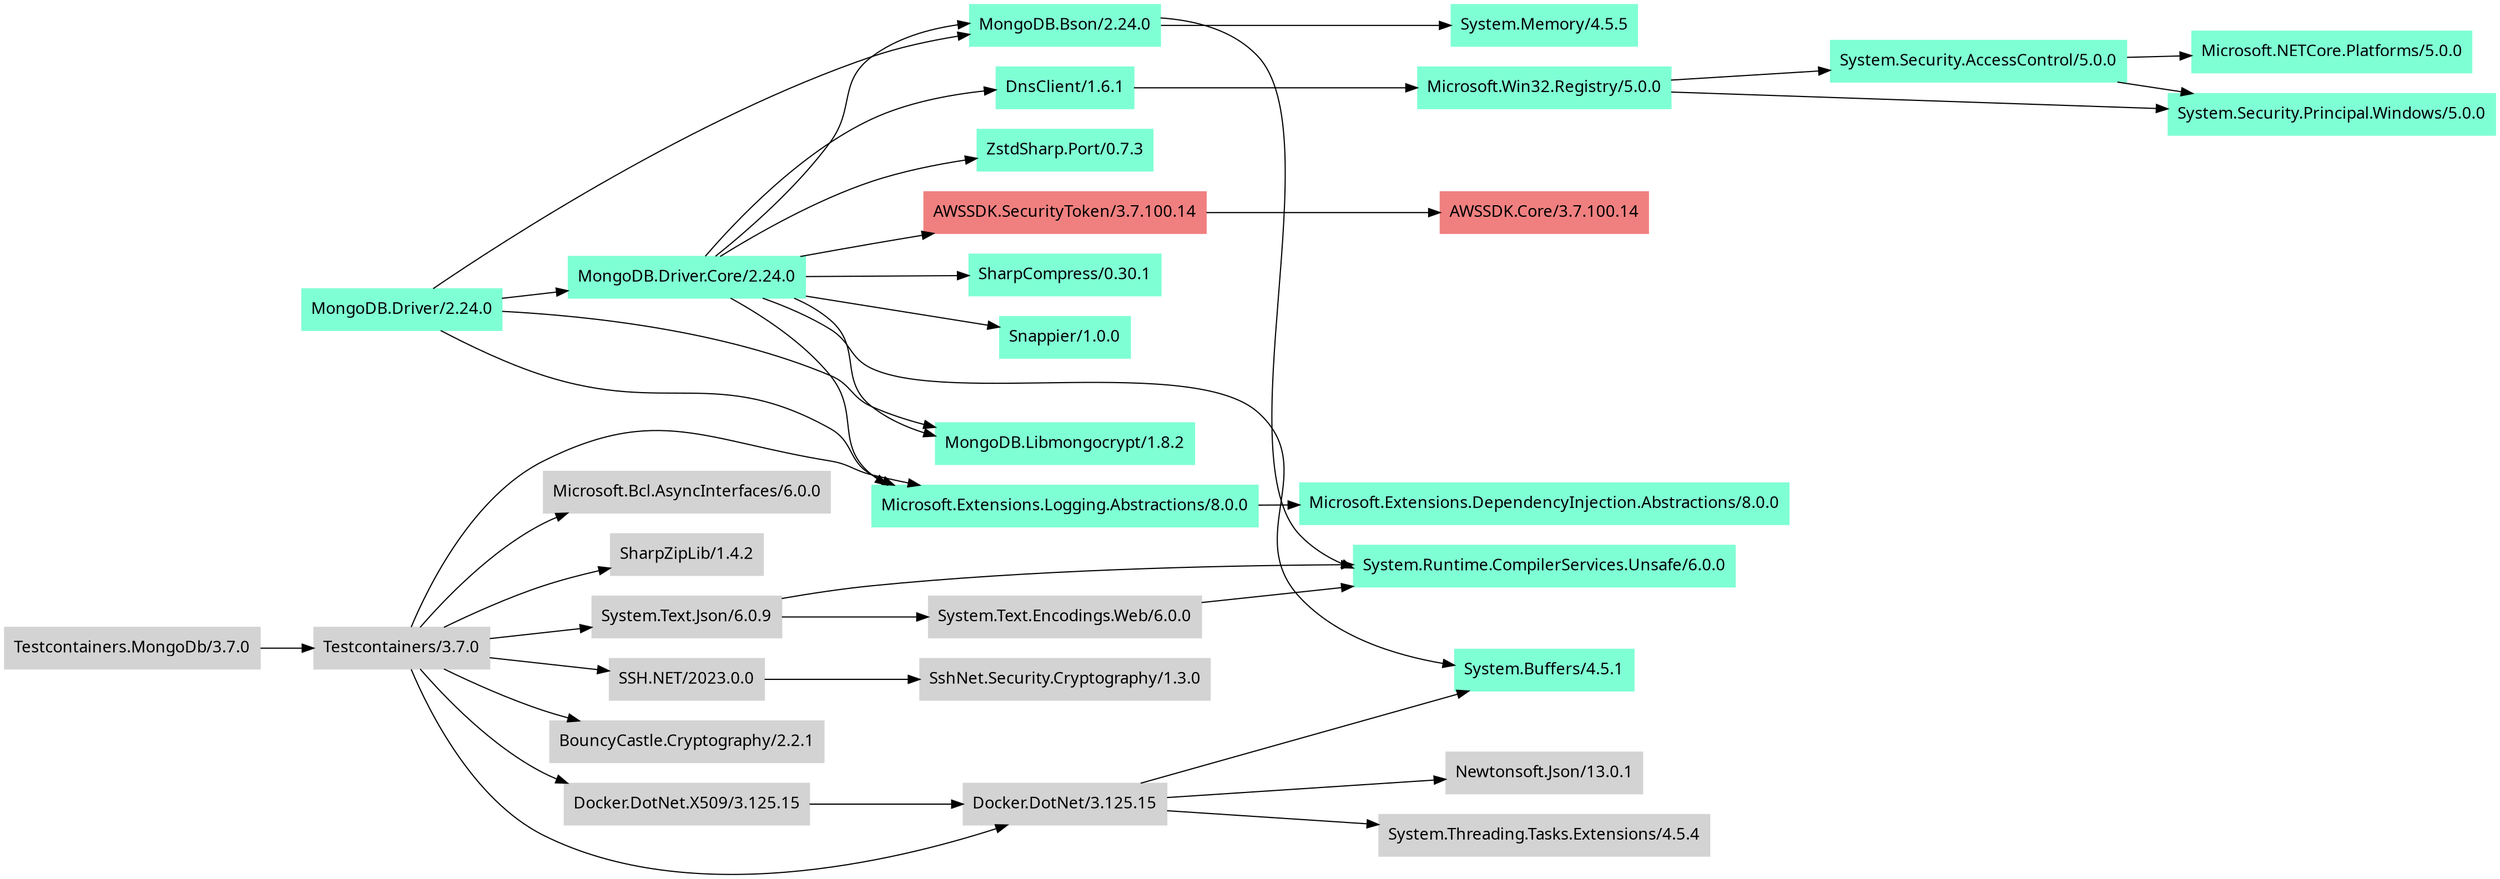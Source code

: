 ﻿# Generated by https://github.com/0xced/Chisel
digraph
{
  rankdir=LR
  node [ fontname = "Segoe UI, sans-serif", shape = box, style = filled, color = aquamarine ]

  "AWSSDK.Core/3.7.100.14" [ color = lightcoral ]
  "AWSSDK.SecurityToken/3.7.100.14" [ color = lightcoral ]
  "BouncyCastle.Cryptography/2.2.1" [ color = lightgray ]
  "DnsClient/1.6.1"
  "Docker.DotNet.X509/3.125.15" [ color = lightgray ]
  "Docker.DotNet/3.125.15" [ color = lightgray ]
  "Microsoft.Bcl.AsyncInterfaces/6.0.0" [ color = lightgray ]
  "Microsoft.Extensions.DependencyInjection.Abstractions/8.0.0"
  "Microsoft.Extensions.Logging.Abstractions/8.0.0"
  "Microsoft.NETCore.Platforms/5.0.0"
  "Microsoft.Win32.Registry/5.0.0"
  "MongoDB.Bson/2.24.0"
  "MongoDB.Driver.Core/2.24.0"
  "MongoDB.Driver/2.24.0"
  "MongoDB.Libmongocrypt/1.8.2"
  "Newtonsoft.Json/13.0.1" [ color = lightgray ]
  "SharpCompress/0.30.1"
  "SharpZipLib/1.4.2" [ color = lightgray ]
  "Snappier/1.0.0"
  "SSH.NET/2023.0.0" [ color = lightgray ]
  "SshNet.Security.Cryptography/1.3.0" [ color = lightgray ]
  "System.Buffers/4.5.1"
  "System.Memory/4.5.5"
  "System.Runtime.CompilerServices.Unsafe/6.0.0"
  "System.Security.AccessControl/5.0.0"
  "System.Security.Principal.Windows/5.0.0"
  "System.Text.Encodings.Web/6.0.0" [ color = lightgray ]
  "System.Text.Json/6.0.9" [ color = lightgray ]
  "System.Threading.Tasks.Extensions/4.5.4" [ color = lightgray ]
  "Testcontainers.MongoDb/3.7.0" [ color = lightgray ]
  "Testcontainers/3.7.0" [ color = lightgray ]
  "ZstdSharp.Port/0.7.3"

  "AWSSDK.SecurityToken/3.7.100.14" -> "AWSSDK.Core/3.7.100.14"
  "DnsClient/1.6.1" -> "Microsoft.Win32.Registry/5.0.0"
  "Docker.DotNet.X509/3.125.15" -> "Docker.DotNet/3.125.15"
  "Docker.DotNet/3.125.15" -> "Newtonsoft.Json/13.0.1"
  "Docker.DotNet/3.125.15" -> "System.Buffers/4.5.1"
  "Docker.DotNet/3.125.15" -> "System.Threading.Tasks.Extensions/4.5.4"
  "Microsoft.Extensions.Logging.Abstractions/8.0.0" -> "Microsoft.Extensions.DependencyInjection.Abstractions/8.0.0"
  "Microsoft.Win32.Registry/5.0.0" -> "System.Security.AccessControl/5.0.0"
  "Microsoft.Win32.Registry/5.0.0" -> "System.Security.Principal.Windows/5.0.0"
  "MongoDB.Bson/2.24.0" -> "System.Memory/4.5.5"
  "MongoDB.Bson/2.24.0" -> "System.Runtime.CompilerServices.Unsafe/6.0.0"
  "MongoDB.Driver.Core/2.24.0" -> "AWSSDK.SecurityToken/3.7.100.14"
  "MongoDB.Driver.Core/2.24.0" -> "DnsClient/1.6.1"
  "MongoDB.Driver.Core/2.24.0" -> "Microsoft.Extensions.Logging.Abstractions/8.0.0"
  "MongoDB.Driver.Core/2.24.0" -> "MongoDB.Bson/2.24.0"
  "MongoDB.Driver.Core/2.24.0" -> "MongoDB.Libmongocrypt/1.8.2"
  "MongoDB.Driver.Core/2.24.0" -> "SharpCompress/0.30.1"
  "MongoDB.Driver.Core/2.24.0" -> "Snappier/1.0.0"
  "MongoDB.Driver.Core/2.24.0" -> "System.Buffers/4.5.1"
  "MongoDB.Driver.Core/2.24.0" -> "ZstdSharp.Port/0.7.3"
  "MongoDB.Driver/2.24.0" -> "Microsoft.Extensions.Logging.Abstractions/8.0.0"
  "MongoDB.Driver/2.24.0" -> "MongoDB.Bson/2.24.0"
  "MongoDB.Driver/2.24.0" -> "MongoDB.Driver.Core/2.24.0"
  "MongoDB.Driver/2.24.0" -> "MongoDB.Libmongocrypt/1.8.2"
  "SSH.NET/2023.0.0" -> "SshNet.Security.Cryptography/1.3.0"
  "System.Security.AccessControl/5.0.0" -> "Microsoft.NETCore.Platforms/5.0.0"
  "System.Security.AccessControl/5.0.0" -> "System.Security.Principal.Windows/5.0.0"
  "System.Text.Encodings.Web/6.0.0" -> "System.Runtime.CompilerServices.Unsafe/6.0.0"
  "System.Text.Json/6.0.9" -> "System.Runtime.CompilerServices.Unsafe/6.0.0"
  "System.Text.Json/6.0.9" -> "System.Text.Encodings.Web/6.0.0"
  "Testcontainers.MongoDb/3.7.0" -> "Testcontainers/3.7.0"
  "Testcontainers/3.7.0" -> "BouncyCastle.Cryptography/2.2.1"
  "Testcontainers/3.7.0" -> "Docker.DotNet.X509/3.125.15"
  "Testcontainers/3.7.0" -> "Docker.DotNet/3.125.15"
  "Testcontainers/3.7.0" -> "Microsoft.Bcl.AsyncInterfaces/6.0.0"
  "Testcontainers/3.7.0" -> "Microsoft.Extensions.Logging.Abstractions/8.0.0"
  "Testcontainers/3.7.0" -> "SharpZipLib/1.4.2"
  "Testcontainers/3.7.0" -> "SSH.NET/2023.0.0"
  "Testcontainers/3.7.0" -> "System.Text.Json/6.0.9"
}
